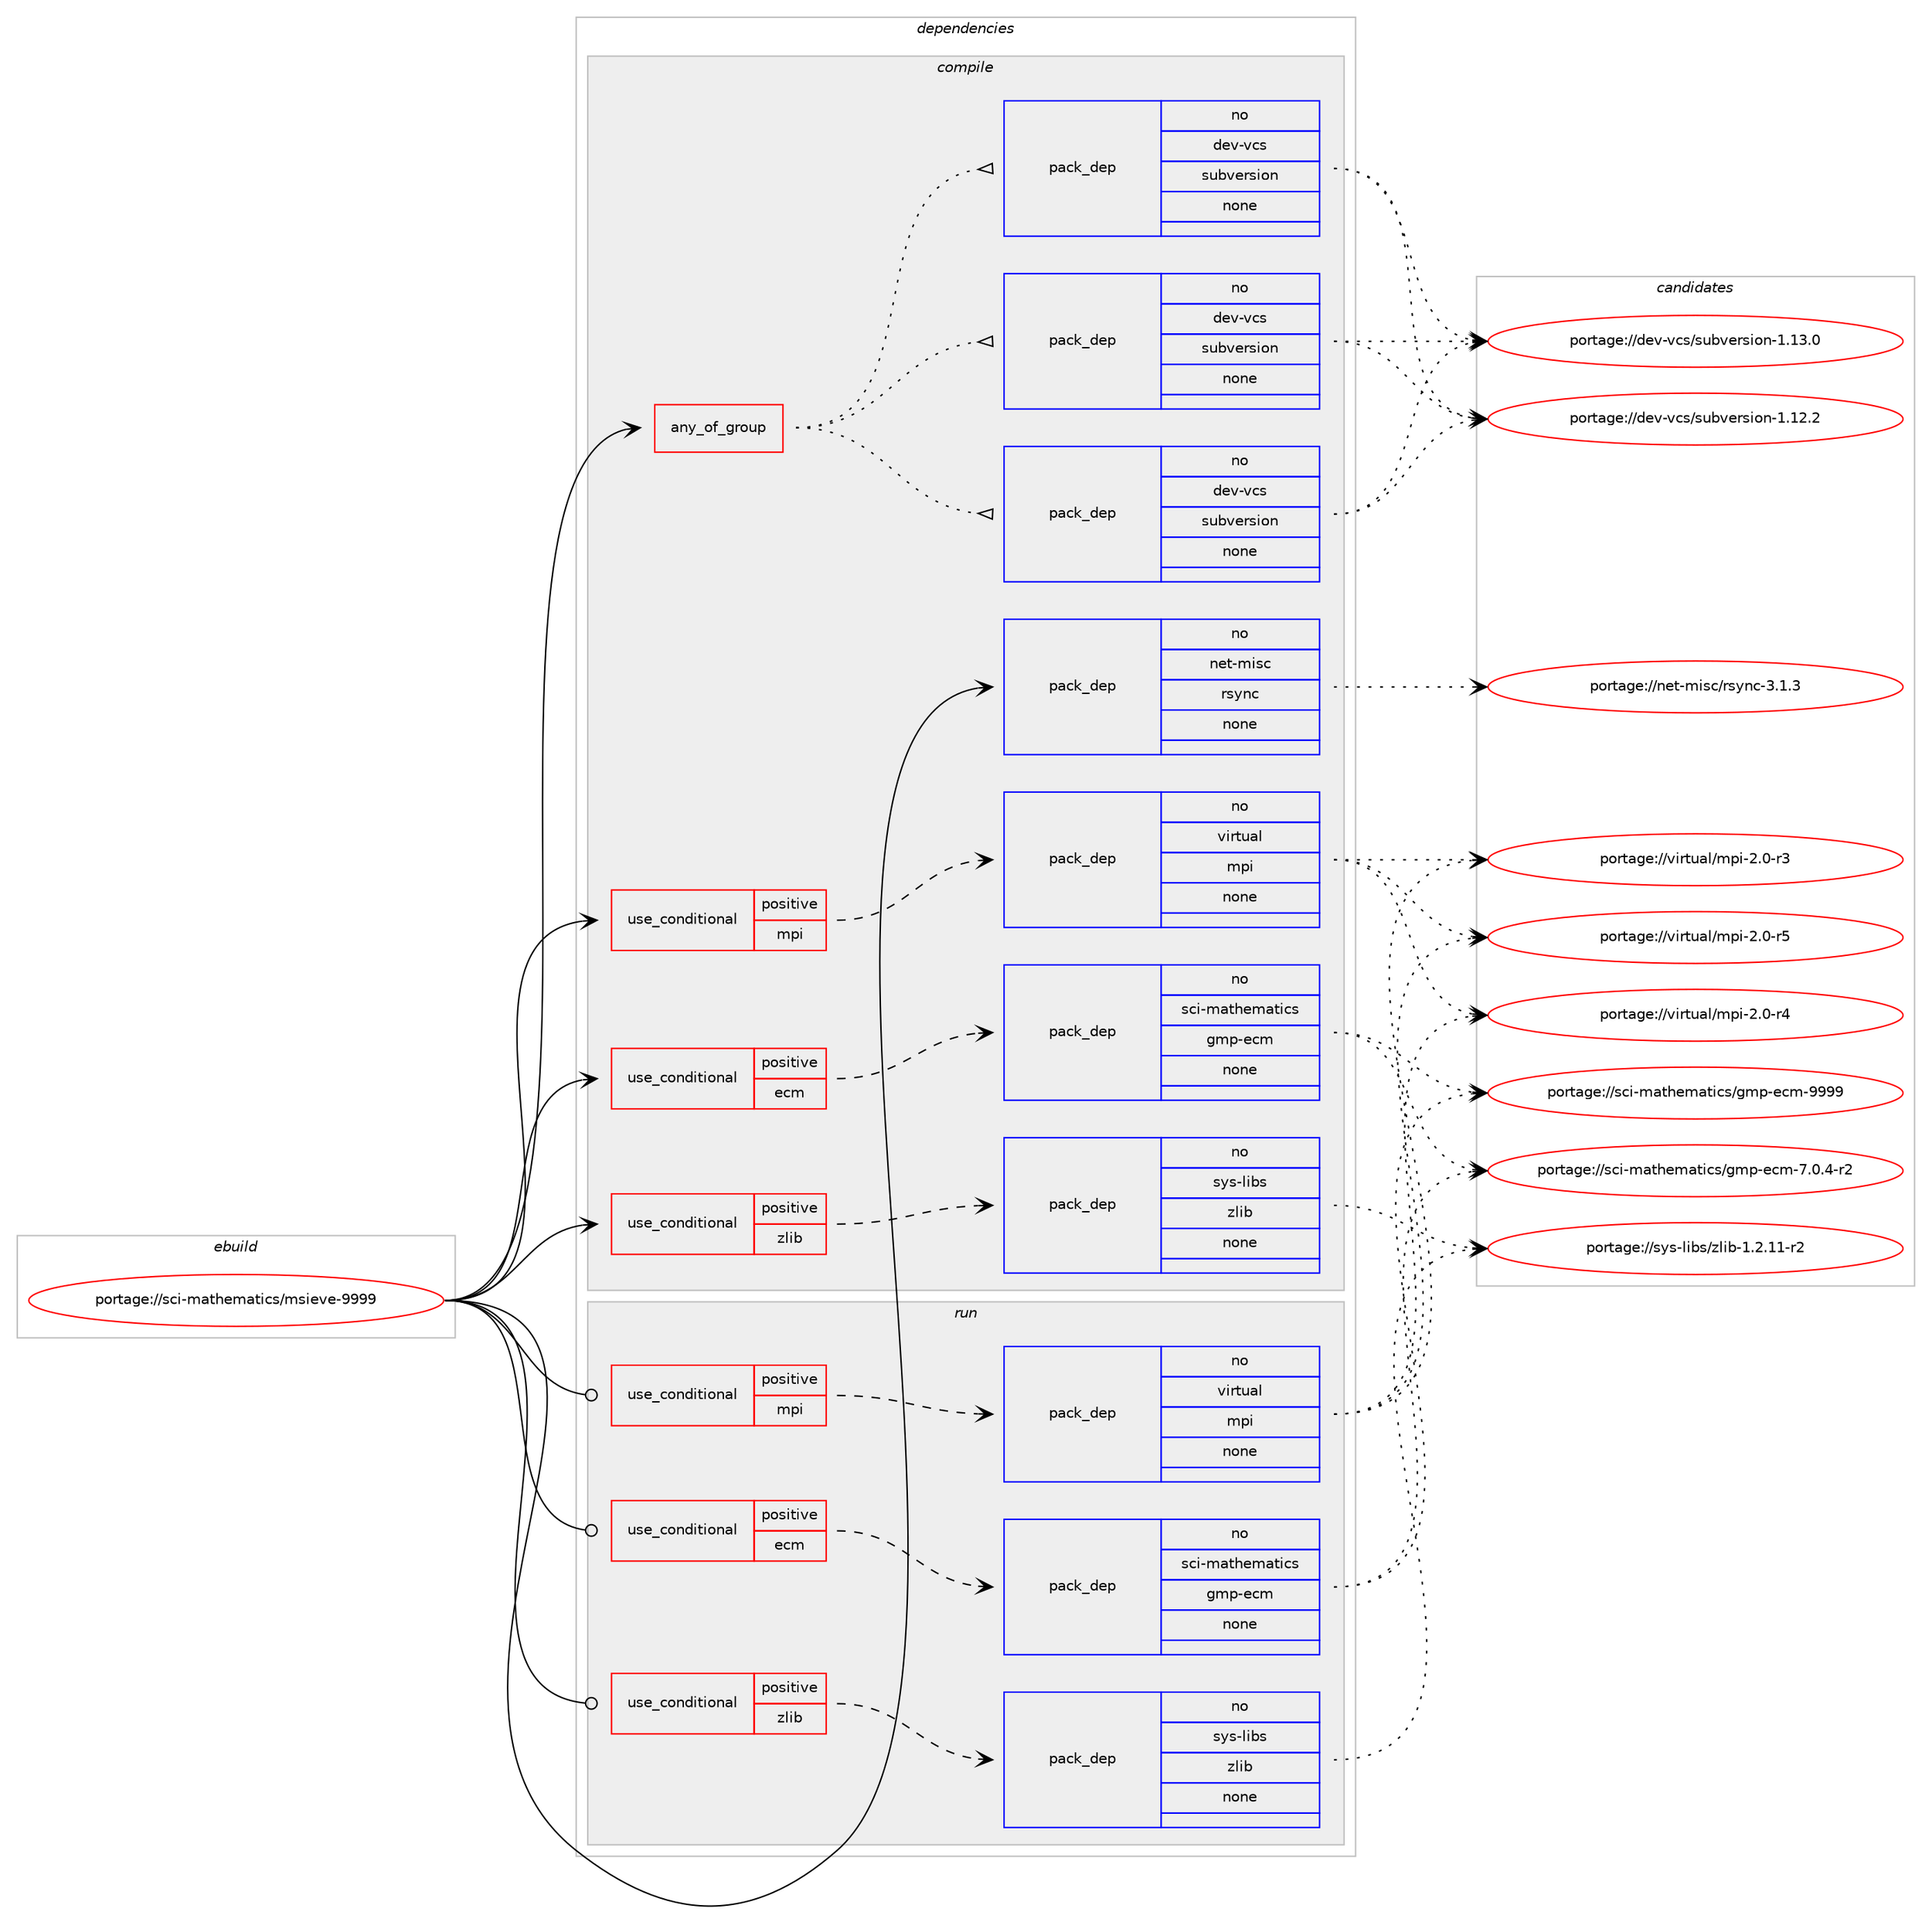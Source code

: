 digraph prolog {

# *************
# Graph options
# *************

newrank=true;
concentrate=true;
compound=true;
graph [rankdir=LR,fontname=Helvetica,fontsize=10,ranksep=1.5];#, ranksep=2.5, nodesep=0.2];
edge  [arrowhead=vee];
node  [fontname=Helvetica,fontsize=10];

# **********
# The ebuild
# **********

subgraph cluster_leftcol {
color=gray;
rank=same;
label=<<i>ebuild</i>>;
id [label="portage://sci-mathematics/msieve-9999", color=red, width=4, href="../sci-mathematics/msieve-9999.svg"];
}

# ****************
# The dependencies
# ****************

subgraph cluster_midcol {
color=gray;
label=<<i>dependencies</i>>;
subgraph cluster_compile {
fillcolor="#eeeeee";
style=filled;
label=<<i>compile</i>>;
subgraph any766 {
dependency35575 [label=<<TABLE BORDER="0" CELLBORDER="1" CELLSPACING="0" CELLPADDING="4"><TR><TD CELLPADDING="10">any_of_group</TD></TR></TABLE>>, shape=none, color=red];subgraph pack28480 {
dependency35576 [label=<<TABLE BORDER="0" CELLBORDER="1" CELLSPACING="0" CELLPADDING="4" WIDTH="220"><TR><TD ROWSPAN="6" CELLPADDING="30">pack_dep</TD></TR><TR><TD WIDTH="110">no</TD></TR><TR><TD>dev-vcs</TD></TR><TR><TD>subversion</TD></TR><TR><TD>none</TD></TR><TR><TD></TD></TR></TABLE>>, shape=none, color=blue];
}
dependency35575:e -> dependency35576:w [weight=20,style="dotted",arrowhead="oinv"];
subgraph pack28481 {
dependency35577 [label=<<TABLE BORDER="0" CELLBORDER="1" CELLSPACING="0" CELLPADDING="4" WIDTH="220"><TR><TD ROWSPAN="6" CELLPADDING="30">pack_dep</TD></TR><TR><TD WIDTH="110">no</TD></TR><TR><TD>dev-vcs</TD></TR><TR><TD>subversion</TD></TR><TR><TD>none</TD></TR><TR><TD></TD></TR></TABLE>>, shape=none, color=blue];
}
dependency35575:e -> dependency35577:w [weight=20,style="dotted",arrowhead="oinv"];
subgraph pack28482 {
dependency35578 [label=<<TABLE BORDER="0" CELLBORDER="1" CELLSPACING="0" CELLPADDING="4" WIDTH="220"><TR><TD ROWSPAN="6" CELLPADDING="30">pack_dep</TD></TR><TR><TD WIDTH="110">no</TD></TR><TR><TD>dev-vcs</TD></TR><TR><TD>subversion</TD></TR><TR><TD>none</TD></TR><TR><TD></TD></TR></TABLE>>, shape=none, color=blue];
}
dependency35575:e -> dependency35578:w [weight=20,style="dotted",arrowhead="oinv"];
}
id:e -> dependency35575:w [weight=20,style="solid",arrowhead="vee"];
subgraph cond6327 {
dependency35579 [label=<<TABLE BORDER="0" CELLBORDER="1" CELLSPACING="0" CELLPADDING="4"><TR><TD ROWSPAN="3" CELLPADDING="10">use_conditional</TD></TR><TR><TD>positive</TD></TR><TR><TD>ecm</TD></TR></TABLE>>, shape=none, color=red];
subgraph pack28483 {
dependency35580 [label=<<TABLE BORDER="0" CELLBORDER="1" CELLSPACING="0" CELLPADDING="4" WIDTH="220"><TR><TD ROWSPAN="6" CELLPADDING="30">pack_dep</TD></TR><TR><TD WIDTH="110">no</TD></TR><TR><TD>sci-mathematics</TD></TR><TR><TD>gmp-ecm</TD></TR><TR><TD>none</TD></TR><TR><TD></TD></TR></TABLE>>, shape=none, color=blue];
}
dependency35579:e -> dependency35580:w [weight=20,style="dashed",arrowhead="vee"];
}
id:e -> dependency35579:w [weight=20,style="solid",arrowhead="vee"];
subgraph cond6328 {
dependency35581 [label=<<TABLE BORDER="0" CELLBORDER="1" CELLSPACING="0" CELLPADDING="4"><TR><TD ROWSPAN="3" CELLPADDING="10">use_conditional</TD></TR><TR><TD>positive</TD></TR><TR><TD>mpi</TD></TR></TABLE>>, shape=none, color=red];
subgraph pack28484 {
dependency35582 [label=<<TABLE BORDER="0" CELLBORDER="1" CELLSPACING="0" CELLPADDING="4" WIDTH="220"><TR><TD ROWSPAN="6" CELLPADDING="30">pack_dep</TD></TR><TR><TD WIDTH="110">no</TD></TR><TR><TD>virtual</TD></TR><TR><TD>mpi</TD></TR><TR><TD>none</TD></TR><TR><TD></TD></TR></TABLE>>, shape=none, color=blue];
}
dependency35581:e -> dependency35582:w [weight=20,style="dashed",arrowhead="vee"];
}
id:e -> dependency35581:w [weight=20,style="solid",arrowhead="vee"];
subgraph cond6329 {
dependency35583 [label=<<TABLE BORDER="0" CELLBORDER="1" CELLSPACING="0" CELLPADDING="4"><TR><TD ROWSPAN="3" CELLPADDING="10">use_conditional</TD></TR><TR><TD>positive</TD></TR><TR><TD>zlib</TD></TR></TABLE>>, shape=none, color=red];
subgraph pack28485 {
dependency35584 [label=<<TABLE BORDER="0" CELLBORDER="1" CELLSPACING="0" CELLPADDING="4" WIDTH="220"><TR><TD ROWSPAN="6" CELLPADDING="30">pack_dep</TD></TR><TR><TD WIDTH="110">no</TD></TR><TR><TD>sys-libs</TD></TR><TR><TD>zlib</TD></TR><TR><TD>none</TD></TR><TR><TD></TD></TR></TABLE>>, shape=none, color=blue];
}
dependency35583:e -> dependency35584:w [weight=20,style="dashed",arrowhead="vee"];
}
id:e -> dependency35583:w [weight=20,style="solid",arrowhead="vee"];
subgraph pack28486 {
dependency35585 [label=<<TABLE BORDER="0" CELLBORDER="1" CELLSPACING="0" CELLPADDING="4" WIDTH="220"><TR><TD ROWSPAN="6" CELLPADDING="30">pack_dep</TD></TR><TR><TD WIDTH="110">no</TD></TR><TR><TD>net-misc</TD></TR><TR><TD>rsync</TD></TR><TR><TD>none</TD></TR><TR><TD></TD></TR></TABLE>>, shape=none, color=blue];
}
id:e -> dependency35585:w [weight=20,style="solid",arrowhead="vee"];
}
subgraph cluster_compileandrun {
fillcolor="#eeeeee";
style=filled;
label=<<i>compile and run</i>>;
}
subgraph cluster_run {
fillcolor="#eeeeee";
style=filled;
label=<<i>run</i>>;
subgraph cond6330 {
dependency35586 [label=<<TABLE BORDER="0" CELLBORDER="1" CELLSPACING="0" CELLPADDING="4"><TR><TD ROWSPAN="3" CELLPADDING="10">use_conditional</TD></TR><TR><TD>positive</TD></TR><TR><TD>ecm</TD></TR></TABLE>>, shape=none, color=red];
subgraph pack28487 {
dependency35587 [label=<<TABLE BORDER="0" CELLBORDER="1" CELLSPACING="0" CELLPADDING="4" WIDTH="220"><TR><TD ROWSPAN="6" CELLPADDING="30">pack_dep</TD></TR><TR><TD WIDTH="110">no</TD></TR><TR><TD>sci-mathematics</TD></TR><TR><TD>gmp-ecm</TD></TR><TR><TD>none</TD></TR><TR><TD></TD></TR></TABLE>>, shape=none, color=blue];
}
dependency35586:e -> dependency35587:w [weight=20,style="dashed",arrowhead="vee"];
}
id:e -> dependency35586:w [weight=20,style="solid",arrowhead="odot"];
subgraph cond6331 {
dependency35588 [label=<<TABLE BORDER="0" CELLBORDER="1" CELLSPACING="0" CELLPADDING="4"><TR><TD ROWSPAN="3" CELLPADDING="10">use_conditional</TD></TR><TR><TD>positive</TD></TR><TR><TD>mpi</TD></TR></TABLE>>, shape=none, color=red];
subgraph pack28488 {
dependency35589 [label=<<TABLE BORDER="0" CELLBORDER="1" CELLSPACING="0" CELLPADDING="4" WIDTH="220"><TR><TD ROWSPAN="6" CELLPADDING="30">pack_dep</TD></TR><TR><TD WIDTH="110">no</TD></TR><TR><TD>virtual</TD></TR><TR><TD>mpi</TD></TR><TR><TD>none</TD></TR><TR><TD></TD></TR></TABLE>>, shape=none, color=blue];
}
dependency35588:e -> dependency35589:w [weight=20,style="dashed",arrowhead="vee"];
}
id:e -> dependency35588:w [weight=20,style="solid",arrowhead="odot"];
subgraph cond6332 {
dependency35590 [label=<<TABLE BORDER="0" CELLBORDER="1" CELLSPACING="0" CELLPADDING="4"><TR><TD ROWSPAN="3" CELLPADDING="10">use_conditional</TD></TR><TR><TD>positive</TD></TR><TR><TD>zlib</TD></TR></TABLE>>, shape=none, color=red];
subgraph pack28489 {
dependency35591 [label=<<TABLE BORDER="0" CELLBORDER="1" CELLSPACING="0" CELLPADDING="4" WIDTH="220"><TR><TD ROWSPAN="6" CELLPADDING="30">pack_dep</TD></TR><TR><TD WIDTH="110">no</TD></TR><TR><TD>sys-libs</TD></TR><TR><TD>zlib</TD></TR><TR><TD>none</TD></TR><TR><TD></TD></TR></TABLE>>, shape=none, color=blue];
}
dependency35590:e -> dependency35591:w [weight=20,style="dashed",arrowhead="vee"];
}
id:e -> dependency35590:w [weight=20,style="solid",arrowhead="odot"];
}
}

# **************
# The candidates
# **************

subgraph cluster_choices {
rank=same;
color=gray;
label=<<i>candidates</i>>;

subgraph choice28480 {
color=black;
nodesep=1;
choice1001011184511899115471151179811810111411510511111045494649514648 [label="portage://dev-vcs/subversion-1.13.0", color=red, width=4,href="../dev-vcs/subversion-1.13.0.svg"];
choice1001011184511899115471151179811810111411510511111045494649504650 [label="portage://dev-vcs/subversion-1.12.2", color=red, width=4,href="../dev-vcs/subversion-1.12.2.svg"];
dependency35576:e -> choice1001011184511899115471151179811810111411510511111045494649514648:w [style=dotted,weight="100"];
dependency35576:e -> choice1001011184511899115471151179811810111411510511111045494649504650:w [style=dotted,weight="100"];
}
subgraph choice28481 {
color=black;
nodesep=1;
choice1001011184511899115471151179811810111411510511111045494649514648 [label="portage://dev-vcs/subversion-1.13.0", color=red, width=4,href="../dev-vcs/subversion-1.13.0.svg"];
choice1001011184511899115471151179811810111411510511111045494649504650 [label="portage://dev-vcs/subversion-1.12.2", color=red, width=4,href="../dev-vcs/subversion-1.12.2.svg"];
dependency35577:e -> choice1001011184511899115471151179811810111411510511111045494649514648:w [style=dotted,weight="100"];
dependency35577:e -> choice1001011184511899115471151179811810111411510511111045494649504650:w [style=dotted,weight="100"];
}
subgraph choice28482 {
color=black;
nodesep=1;
choice1001011184511899115471151179811810111411510511111045494649514648 [label="portage://dev-vcs/subversion-1.13.0", color=red, width=4,href="../dev-vcs/subversion-1.13.0.svg"];
choice1001011184511899115471151179811810111411510511111045494649504650 [label="portage://dev-vcs/subversion-1.12.2", color=red, width=4,href="../dev-vcs/subversion-1.12.2.svg"];
dependency35578:e -> choice1001011184511899115471151179811810111411510511111045494649514648:w [style=dotted,weight="100"];
dependency35578:e -> choice1001011184511899115471151179811810111411510511111045494649504650:w [style=dotted,weight="100"];
}
subgraph choice28483 {
color=black;
nodesep=1;
choice11599105451099711610410110997116105991154710310911245101991094557575757 [label="portage://sci-mathematics/gmp-ecm-9999", color=red, width=4,href="../sci-mathematics/gmp-ecm-9999.svg"];
choice11599105451099711610410110997116105991154710310911245101991094555464846524511450 [label="portage://sci-mathematics/gmp-ecm-7.0.4-r2", color=red, width=4,href="../sci-mathematics/gmp-ecm-7.0.4-r2.svg"];
dependency35580:e -> choice11599105451099711610410110997116105991154710310911245101991094557575757:w [style=dotted,weight="100"];
dependency35580:e -> choice11599105451099711610410110997116105991154710310911245101991094555464846524511450:w [style=dotted,weight="100"];
}
subgraph choice28484 {
color=black;
nodesep=1;
choice1181051141161179710847109112105455046484511453 [label="portage://virtual/mpi-2.0-r5", color=red, width=4,href="../virtual/mpi-2.0-r5.svg"];
choice1181051141161179710847109112105455046484511452 [label="portage://virtual/mpi-2.0-r4", color=red, width=4,href="../virtual/mpi-2.0-r4.svg"];
choice1181051141161179710847109112105455046484511451 [label="portage://virtual/mpi-2.0-r3", color=red, width=4,href="../virtual/mpi-2.0-r3.svg"];
dependency35582:e -> choice1181051141161179710847109112105455046484511453:w [style=dotted,weight="100"];
dependency35582:e -> choice1181051141161179710847109112105455046484511452:w [style=dotted,weight="100"];
dependency35582:e -> choice1181051141161179710847109112105455046484511451:w [style=dotted,weight="100"];
}
subgraph choice28485 {
color=black;
nodesep=1;
choice11512111545108105981154712210810598454946504649494511450 [label="portage://sys-libs/zlib-1.2.11-r2", color=red, width=4,href="../sys-libs/zlib-1.2.11-r2.svg"];
dependency35584:e -> choice11512111545108105981154712210810598454946504649494511450:w [style=dotted,weight="100"];
}
subgraph choice28486 {
color=black;
nodesep=1;
choice11010111645109105115994711411512111099455146494651 [label="portage://net-misc/rsync-3.1.3", color=red, width=4,href="../net-misc/rsync-3.1.3.svg"];
dependency35585:e -> choice11010111645109105115994711411512111099455146494651:w [style=dotted,weight="100"];
}
subgraph choice28487 {
color=black;
nodesep=1;
choice11599105451099711610410110997116105991154710310911245101991094557575757 [label="portage://sci-mathematics/gmp-ecm-9999", color=red, width=4,href="../sci-mathematics/gmp-ecm-9999.svg"];
choice11599105451099711610410110997116105991154710310911245101991094555464846524511450 [label="portage://sci-mathematics/gmp-ecm-7.0.4-r2", color=red, width=4,href="../sci-mathematics/gmp-ecm-7.0.4-r2.svg"];
dependency35587:e -> choice11599105451099711610410110997116105991154710310911245101991094557575757:w [style=dotted,weight="100"];
dependency35587:e -> choice11599105451099711610410110997116105991154710310911245101991094555464846524511450:w [style=dotted,weight="100"];
}
subgraph choice28488 {
color=black;
nodesep=1;
choice1181051141161179710847109112105455046484511453 [label="portage://virtual/mpi-2.0-r5", color=red, width=4,href="../virtual/mpi-2.0-r5.svg"];
choice1181051141161179710847109112105455046484511452 [label="portage://virtual/mpi-2.0-r4", color=red, width=4,href="../virtual/mpi-2.0-r4.svg"];
choice1181051141161179710847109112105455046484511451 [label="portage://virtual/mpi-2.0-r3", color=red, width=4,href="../virtual/mpi-2.0-r3.svg"];
dependency35589:e -> choice1181051141161179710847109112105455046484511453:w [style=dotted,weight="100"];
dependency35589:e -> choice1181051141161179710847109112105455046484511452:w [style=dotted,weight="100"];
dependency35589:e -> choice1181051141161179710847109112105455046484511451:w [style=dotted,weight="100"];
}
subgraph choice28489 {
color=black;
nodesep=1;
choice11512111545108105981154712210810598454946504649494511450 [label="portage://sys-libs/zlib-1.2.11-r2", color=red, width=4,href="../sys-libs/zlib-1.2.11-r2.svg"];
dependency35591:e -> choice11512111545108105981154712210810598454946504649494511450:w [style=dotted,weight="100"];
}
}

}
